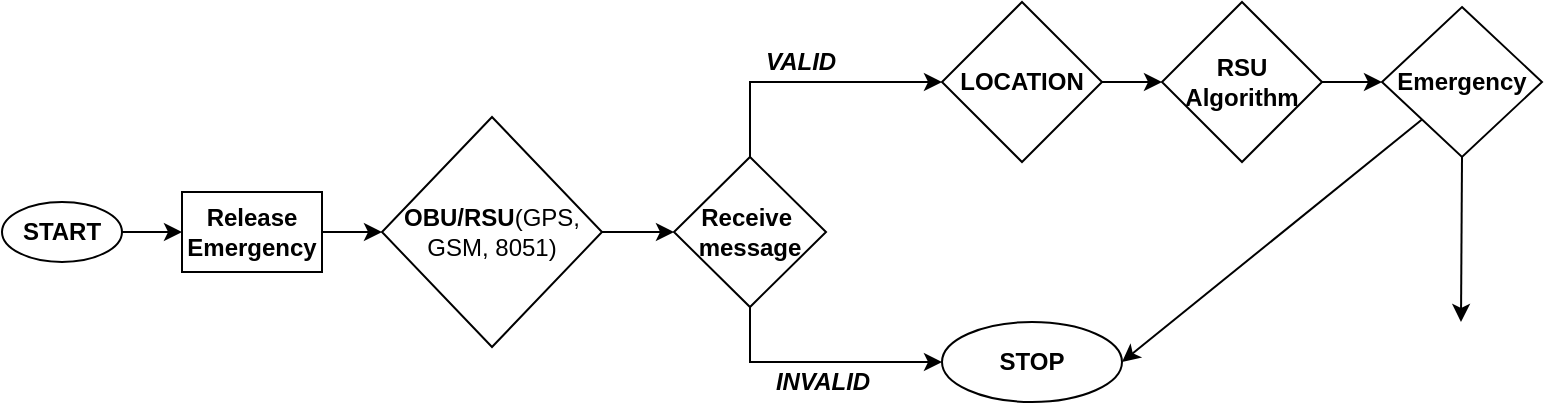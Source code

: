 <mxfile version="16.6.6" type="github" pages="2">
  <diagram id="6TkuM7NrTHhTdurN9bge" name="Page-1">
    <mxGraphModel dx="1038" dy="579" grid="1" gridSize="10" guides="1" tooltips="1" connect="1" arrows="1" fold="1" page="1" pageScale="1" pageWidth="827" pageHeight="1169" math="0" shadow="0">
      <root>
        <mxCell id="0" />
        <mxCell id="1" parent="0" />
        <mxCell id="jfslB9kb7TI_ufCtMmb4-11" style="edgeStyle=orthogonalEdgeStyle;rounded=0;orthogonalLoop=1;jettySize=auto;html=1;exitX=1;exitY=0.5;exitDx=0;exitDy=0;entryX=0;entryY=0.5;entryDx=0;entryDy=0;" edge="1" parent="1" source="jfslB9kb7TI_ufCtMmb4-1" target="jfslB9kb7TI_ufCtMmb4-2">
          <mxGeometry relative="1" as="geometry" />
        </mxCell>
        <mxCell id="jfslB9kb7TI_ufCtMmb4-1" value="&lt;b&gt;START&lt;/b&gt;" style="ellipse;whiteSpace=wrap;html=1;" vertex="1" parent="1">
          <mxGeometry x="40" y="200" width="60" height="30" as="geometry" />
        </mxCell>
        <mxCell id="jfslB9kb7TI_ufCtMmb4-12" style="edgeStyle=orthogonalEdgeStyle;rounded=0;orthogonalLoop=1;jettySize=auto;html=1;exitX=1;exitY=0.5;exitDx=0;exitDy=0;" edge="1" parent="1" source="jfslB9kb7TI_ufCtMmb4-2" target="jfslB9kb7TI_ufCtMmb4-3">
          <mxGeometry relative="1" as="geometry" />
        </mxCell>
        <mxCell id="jfslB9kb7TI_ufCtMmb4-2" value="&lt;b&gt;Release Emergency&lt;/b&gt;" style="rounded=0;whiteSpace=wrap;html=1;" vertex="1" parent="1">
          <mxGeometry x="130" y="195" width="70" height="40" as="geometry" />
        </mxCell>
        <mxCell id="jfslB9kb7TI_ufCtMmb4-13" style="edgeStyle=orthogonalEdgeStyle;rounded=0;orthogonalLoop=1;jettySize=auto;html=1;exitX=1;exitY=0.5;exitDx=0;exitDy=0;entryX=0;entryY=0.5;entryDx=0;entryDy=0;" edge="1" parent="1" source="jfslB9kb7TI_ufCtMmb4-3" target="jfslB9kb7TI_ufCtMmb4-4">
          <mxGeometry relative="1" as="geometry" />
        </mxCell>
        <mxCell id="jfslB9kb7TI_ufCtMmb4-3" value="&lt;b&gt;OBU/RSU&lt;/b&gt;(GPS, GSM, 8051)" style="rhombus;whiteSpace=wrap;html=1;" vertex="1" parent="1">
          <mxGeometry x="230" y="157.5" width="110" height="115" as="geometry" />
        </mxCell>
        <mxCell id="jfslB9kb7TI_ufCtMmb4-18" style="rounded=0;orthogonalLoop=1;jettySize=auto;html=1;exitX=0.5;exitY=1;exitDx=0;exitDy=0;" edge="1" parent="1" source="jfslB9kb7TI_ufCtMmb4-4">
          <mxGeometry relative="1" as="geometry">
            <mxPoint x="510" y="280" as="targetPoint" />
            <Array as="points">
              <mxPoint x="414" y="280" />
            </Array>
          </mxGeometry>
        </mxCell>
        <mxCell id="jfslB9kb7TI_ufCtMmb4-19" style="edgeStyle=none;rounded=0;orthogonalLoop=1;jettySize=auto;html=1;exitX=0.5;exitY=0;exitDx=0;exitDy=0;" edge="1" parent="1" source="jfslB9kb7TI_ufCtMmb4-4">
          <mxGeometry relative="1" as="geometry">
            <mxPoint x="510" y="140" as="targetPoint" />
            <Array as="points">
              <mxPoint x="414" y="140" />
            </Array>
          </mxGeometry>
        </mxCell>
        <mxCell id="jfslB9kb7TI_ufCtMmb4-4" value="&lt;b&gt;Receive&amp;nbsp;&lt;br&gt;message&lt;/b&gt;" style="rhombus;whiteSpace=wrap;html=1;" vertex="1" parent="1">
          <mxGeometry x="376" y="177.5" width="76" height="75" as="geometry" />
        </mxCell>
        <mxCell id="jfslB9kb7TI_ufCtMmb4-20" value="&lt;b&gt;&lt;i&gt;VALID&lt;/i&gt;&lt;/b&gt;" style="text;html=1;align=center;verticalAlign=middle;resizable=0;points=[];autosize=1;strokeColor=none;fillColor=none;" vertex="1" parent="1">
          <mxGeometry x="414" y="120" width="50" height="20" as="geometry" />
        </mxCell>
        <mxCell id="jfslB9kb7TI_ufCtMmb4-21" value="&lt;b&gt;&lt;i&gt;INVALID&lt;/i&gt;&lt;/b&gt;" style="text;html=1;align=center;verticalAlign=middle;resizable=0;points=[];autosize=1;strokeColor=none;fillColor=none;" vertex="1" parent="1">
          <mxGeometry x="420" y="280" width="60" height="20" as="geometry" />
        </mxCell>
        <mxCell id="jfslB9kb7TI_ufCtMmb4-25" style="edgeStyle=none;rounded=0;orthogonalLoop=1;jettySize=auto;html=1;exitX=1;exitY=0.5;exitDx=0;exitDy=0;entryX=0;entryY=0.5;entryDx=0;entryDy=0;" edge="1" parent="1" source="jfslB9kb7TI_ufCtMmb4-22" target="jfslB9kb7TI_ufCtMmb4-24">
          <mxGeometry relative="1" as="geometry" />
        </mxCell>
        <mxCell id="jfslB9kb7TI_ufCtMmb4-22" value="&lt;b&gt;LOCATION&lt;/b&gt;" style="rhombus;whiteSpace=wrap;html=1;" vertex="1" parent="1">
          <mxGeometry x="510" y="100" width="80" height="80" as="geometry" />
        </mxCell>
        <mxCell id="jfslB9kb7TI_ufCtMmb4-31" style="edgeStyle=none;rounded=0;orthogonalLoop=1;jettySize=auto;html=1;exitX=1;exitY=0.5;exitDx=0;exitDy=0;entryX=0;entryY=0.5;entryDx=0;entryDy=0;" edge="1" parent="1" source="jfslB9kb7TI_ufCtMmb4-24">
          <mxGeometry relative="1" as="geometry">
            <mxPoint x="730" y="140" as="targetPoint" />
          </mxGeometry>
        </mxCell>
        <mxCell id="jfslB9kb7TI_ufCtMmb4-24" value="&lt;b&gt;RSU Algorithm&lt;/b&gt;" style="rhombus;whiteSpace=wrap;html=1;" vertex="1" parent="1">
          <mxGeometry x="620" y="100" width="80" height="80" as="geometry" />
        </mxCell>
        <mxCell id="jfslB9kb7TI_ufCtMmb4-26" value="&lt;b&gt;STOP&lt;/b&gt;" style="ellipse;whiteSpace=wrap;html=1;" vertex="1" parent="1">
          <mxGeometry x="510" y="260" width="90" height="40" as="geometry" />
        </mxCell>
        <mxCell id="jfslB9kb7TI_ufCtMmb4-35" style="edgeStyle=none;rounded=0;orthogonalLoop=1;jettySize=auto;html=1;exitX=0.5;exitY=1;exitDx=0;exitDy=0;" edge="1" parent="1" source="jfslB9kb7TI_ufCtMmb4-33">
          <mxGeometry relative="1" as="geometry">
            <mxPoint x="769.5" y="260" as="targetPoint" />
          </mxGeometry>
        </mxCell>
        <mxCell id="jfslB9kb7TI_ufCtMmb4-36" style="edgeStyle=none;rounded=0;orthogonalLoop=1;jettySize=auto;html=1;exitX=0;exitY=1;exitDx=0;exitDy=0;entryX=1;entryY=0.5;entryDx=0;entryDy=0;" edge="1" parent="1" source="jfslB9kb7TI_ufCtMmb4-33" target="jfslB9kb7TI_ufCtMmb4-26">
          <mxGeometry relative="1" as="geometry" />
        </mxCell>
        <mxCell id="jfslB9kb7TI_ufCtMmb4-33" value="&lt;b&gt;Emergency&lt;/b&gt;" style="rhombus;whiteSpace=wrap;html=1;" vertex="1" parent="1">
          <mxGeometry x="730" y="102.5" width="80" height="75" as="geometry" />
        </mxCell>
      </root>
    </mxGraphModel>
  </diagram>
  <diagram id="m3hA06nbH07tevZgB0ss" name="Page-2">
    <mxGraphModel dx="1038" dy="579" grid="1" gridSize="10" guides="1" tooltips="1" connect="1" arrows="1" fold="1" page="1" pageScale="1" pageWidth="827" pageHeight="1169" math="0" shadow="0">
      <root>
        <mxCell id="1RZNhSoVL1UMY4U2arFY-0" />
        <mxCell id="1RZNhSoVL1UMY4U2arFY-1" parent="1RZNhSoVL1UMY4U2arFY-0" />
        <mxCell id="1RZNhSoVL1UMY4U2arFY-18" style="edgeStyle=none;rounded=0;orthogonalLoop=1;jettySize=auto;html=1;exitX=1;exitY=0.25;exitDx=0;exitDy=0;entryX=-0.01;entryY=0.625;entryDx=0;entryDy=0;entryPerimeter=0;" edge="1" parent="1RZNhSoVL1UMY4U2arFY-1" source="1RZNhSoVL1UMY4U2arFY-9" target="1RZNhSoVL1UMY4U2arFY-11">
          <mxGeometry relative="1" as="geometry" />
        </mxCell>
        <mxCell id="1RZNhSoVL1UMY4U2arFY-9" value="" style="rounded=1;whiteSpace=wrap;html=1;fillColor=#dae8fc;strokeColor=#6c8ebf;" vertex="1" parent="1RZNhSoVL1UMY4U2arFY-1">
          <mxGeometry x="40" y="300" width="310" height="220" as="geometry" />
        </mxCell>
        <mxCell id="1RZNhSoVL1UMY4U2arFY-2" value="Accelerometer" style="rounded=0;whiteSpace=wrap;html=1;fillColor=#fad9d5;strokeColor=#ae4132;" vertex="1" parent="1RZNhSoVL1UMY4U2arFY-1">
          <mxGeometry x="60" y="320" width="100" height="40" as="geometry" />
        </mxCell>
        <mxCell id="1RZNhSoVL1UMY4U2arFY-3" value="Pulse Sensor" style="rounded=0;whiteSpace=wrap;html=1;fillColor=#fad9d5;strokeColor=#ae4132;" vertex="1" parent="1RZNhSoVL1UMY4U2arFY-1">
          <mxGeometry x="60" y="390" width="100" height="40" as="geometry" />
        </mxCell>
        <mxCell id="1RZNhSoVL1UMY4U2arFY-4" value="Muscle Sensors" style="rounded=0;whiteSpace=wrap;html=1;fillColor=#fad9d5;strokeColor=#ae4132;" vertex="1" parent="1RZNhSoVL1UMY4U2arFY-1">
          <mxGeometry x="60" y="460" width="100" height="40" as="geometry" />
        </mxCell>
        <mxCell id="1RZNhSoVL1UMY4U2arFY-5" value="Processing Unit" style="shape=process;whiteSpace=wrap;html=1;backgroundOutline=1;fillColor=#e1d5e7;strokeColor=#9673a6;" vertex="1" parent="1RZNhSoVL1UMY4U2arFY-1">
          <mxGeometry x="200" y="320" width="130" height="110" as="geometry" />
        </mxCell>
        <mxCell id="1RZNhSoVL1UMY4U2arFY-6" value="802.11 interface" style="rounded=0;whiteSpace=wrap;html=1;fillColor=#bac8d3;strokeColor=#23445d;" vertex="1" parent="1RZNhSoVL1UMY4U2arFY-1">
          <mxGeometry x="235" y="330" width="60" height="30" as="geometry" />
        </mxCell>
        <mxCell id="1RZNhSoVL1UMY4U2arFY-7" value="Generate Alerts" style="rounded=0;whiteSpace=wrap;html=1;fillColor=#fad9d5;strokeColor=#ae4132;" vertex="1" parent="1RZNhSoVL1UMY4U2arFY-1">
          <mxGeometry x="235" y="390" width="65" height="35" as="geometry" />
        </mxCell>
        <mxCell id="1RZNhSoVL1UMY4U2arFY-8" value="GPS module" style="rounded=0;whiteSpace=wrap;html=1;fillColor=#ffe6cc;strokeColor=#d79b00;" vertex="1" parent="1RZNhSoVL1UMY4U2arFY-1">
          <mxGeometry x="200" y="465" width="130" height="30" as="geometry" />
        </mxCell>
        <mxCell id="1RZNhSoVL1UMY4U2arFY-19" style="edgeStyle=none;rounded=0;orthogonalLoop=1;jettySize=auto;html=1;exitX=1;exitY=0.5;exitDx=0;exitDy=0;entryX=1;entryY=0.5;entryDx=0;entryDy=0;" edge="1" parent="1RZNhSoVL1UMY4U2arFY-1" source="1RZNhSoVL1UMY4U2arFY-11" target="1RZNhSoVL1UMY4U2arFY-13">
          <mxGeometry relative="1" as="geometry">
            <Array as="points">
              <mxPoint x="720" y="345" />
              <mxPoint x="720" y="485" />
            </Array>
          </mxGeometry>
        </mxCell>
        <mxCell id="1RZNhSoVL1UMY4U2arFY-11" value="Server Control Unit&lt;br&gt;" style="rounded=1;whiteSpace=wrap;html=1;fillColor=#ffe6cc;strokeColor=#d79b00;" vertex="1" parent="1RZNhSoVL1UMY4U2arFY-1">
          <mxGeometry x="430" y="305" width="160" height="80" as="geometry" />
        </mxCell>
        <mxCell id="1RZNhSoVL1UMY4U2arFY-12" value="&lt;b&gt;802.11 Interface&lt;/b&gt;" style="rounded=0;whiteSpace=wrap;html=1;fillColor=#bac8d3;strokeColor=#23445d;" vertex="1" parent="1RZNhSoVL1UMY4U2arFY-1">
          <mxGeometry x="475" y="305" width="70" height="30" as="geometry" />
        </mxCell>
        <mxCell id="1RZNhSoVL1UMY4U2arFY-20" style="edgeStyle=none;rounded=0;orthogonalLoop=1;jettySize=auto;html=1;exitX=0;exitY=0.5;exitDx=0;exitDy=0;entryX=0.997;entryY=0.846;entryDx=0;entryDy=0;entryPerimeter=0;" edge="1" parent="1RZNhSoVL1UMY4U2arFY-1" source="1RZNhSoVL1UMY4U2arFY-13" target="1RZNhSoVL1UMY4U2arFY-9">
          <mxGeometry relative="1" as="geometry" />
        </mxCell>
        <mxCell id="1RZNhSoVL1UMY4U2arFY-13" value="Hospital" style="rounded=1;whiteSpace=wrap;html=1;fillColor=#f8cecc;strokeColor=#b85450;" vertex="1" parent="1RZNhSoVL1UMY4U2arFY-1">
          <mxGeometry x="540" y="450" width="100" height="70" as="geometry" />
        </mxCell>
        <mxCell id="1RZNhSoVL1UMY4U2arFY-14" value="&lt;b&gt;802.11 Interface&lt;/b&gt;" style="rounded=0;whiteSpace=wrap;html=1;fillColor=#bac8d3;strokeColor=#23445d;" vertex="1" parent="1RZNhSoVL1UMY4U2arFY-1">
          <mxGeometry x="555" y="450" width="70" height="30" as="geometry" />
        </mxCell>
        <mxCell id="1RZNhSoVL1UMY4U2arFY-21" value="&lt;b&gt;&lt;u&gt;Vehicle&lt;/u&gt;&lt;/b&gt;" style="text;html=1;strokeColor=none;fillColor=none;align=center;verticalAlign=middle;whiteSpace=wrap;rounded=0;" vertex="1" parent="1RZNhSoVL1UMY4U2arFY-1">
          <mxGeometry x="50" y="275" width="60" height="30" as="geometry" />
        </mxCell>
        <mxCell id="1RZNhSoVL1UMY4U2arFY-22" value="&lt;b&gt;&lt;u&gt;Vehicular Environment&lt;/u&gt;&lt;/b&gt;" style="text;html=1;strokeColor=none;fillColor=none;align=center;verticalAlign=middle;whiteSpace=wrap;rounded=0;" vertex="1" parent="1RZNhSoVL1UMY4U2arFY-1">
          <mxGeometry x="360" y="300" width="60" height="30" as="geometry" />
        </mxCell>
        <mxCell id="1RZNhSoVL1UMY4U2arFY-23" value="&lt;b&gt;&lt;u&gt;Alert&lt;/u&gt;&lt;/b&gt;" style="text;html=1;strokeColor=none;fillColor=none;align=center;verticalAlign=middle;whiteSpace=wrap;rounded=0;" vertex="1" parent="1RZNhSoVL1UMY4U2arFY-1">
          <mxGeometry x="360" y="355" width="60" height="30" as="geometry" />
        </mxCell>
        <mxCell id="1RZNhSoVL1UMY4U2arFY-25" value="&lt;b&gt;&lt;u&gt;Request for Ambulance&lt;/u&gt;&lt;/b&gt;" style="text;html=1;strokeColor=none;fillColor=none;align=center;verticalAlign=middle;whiteSpace=wrap;rounded=0;" vertex="1" parent="1RZNhSoVL1UMY4U2arFY-1">
          <mxGeometry x="650" y="410" width="70" height="30" as="geometry" />
        </mxCell>
        <mxCell id="1RZNhSoVL1UMY4U2arFY-26" value="&lt;b&gt;&lt;u&gt;Request for Path&amp;nbsp;Clearance&lt;/u&gt;&lt;/b&gt;" style="text;html=1;strokeColor=none;fillColor=none;align=center;verticalAlign=middle;whiteSpace=wrap;rounded=0;" vertex="1" parent="1RZNhSoVL1UMY4U2arFY-1">
          <mxGeometry x="374" y="460" width="166" height="30" as="geometry" />
        </mxCell>
        <mxCell id="1RZNhSoVL1UMY4U2arFY-27" value="&lt;u&gt;&lt;b&gt;Emergency Dispatch&lt;/b&gt;&lt;/u&gt;" style="text;html=1;strokeColor=none;fillColor=none;align=center;verticalAlign=middle;whiteSpace=wrap;rounded=0;" vertex="1" parent="1RZNhSoVL1UMY4U2arFY-1">
          <mxGeometry x="387" y="480" width="140" height="30" as="geometry" />
        </mxCell>
      </root>
    </mxGraphModel>
  </diagram>
</mxfile>
